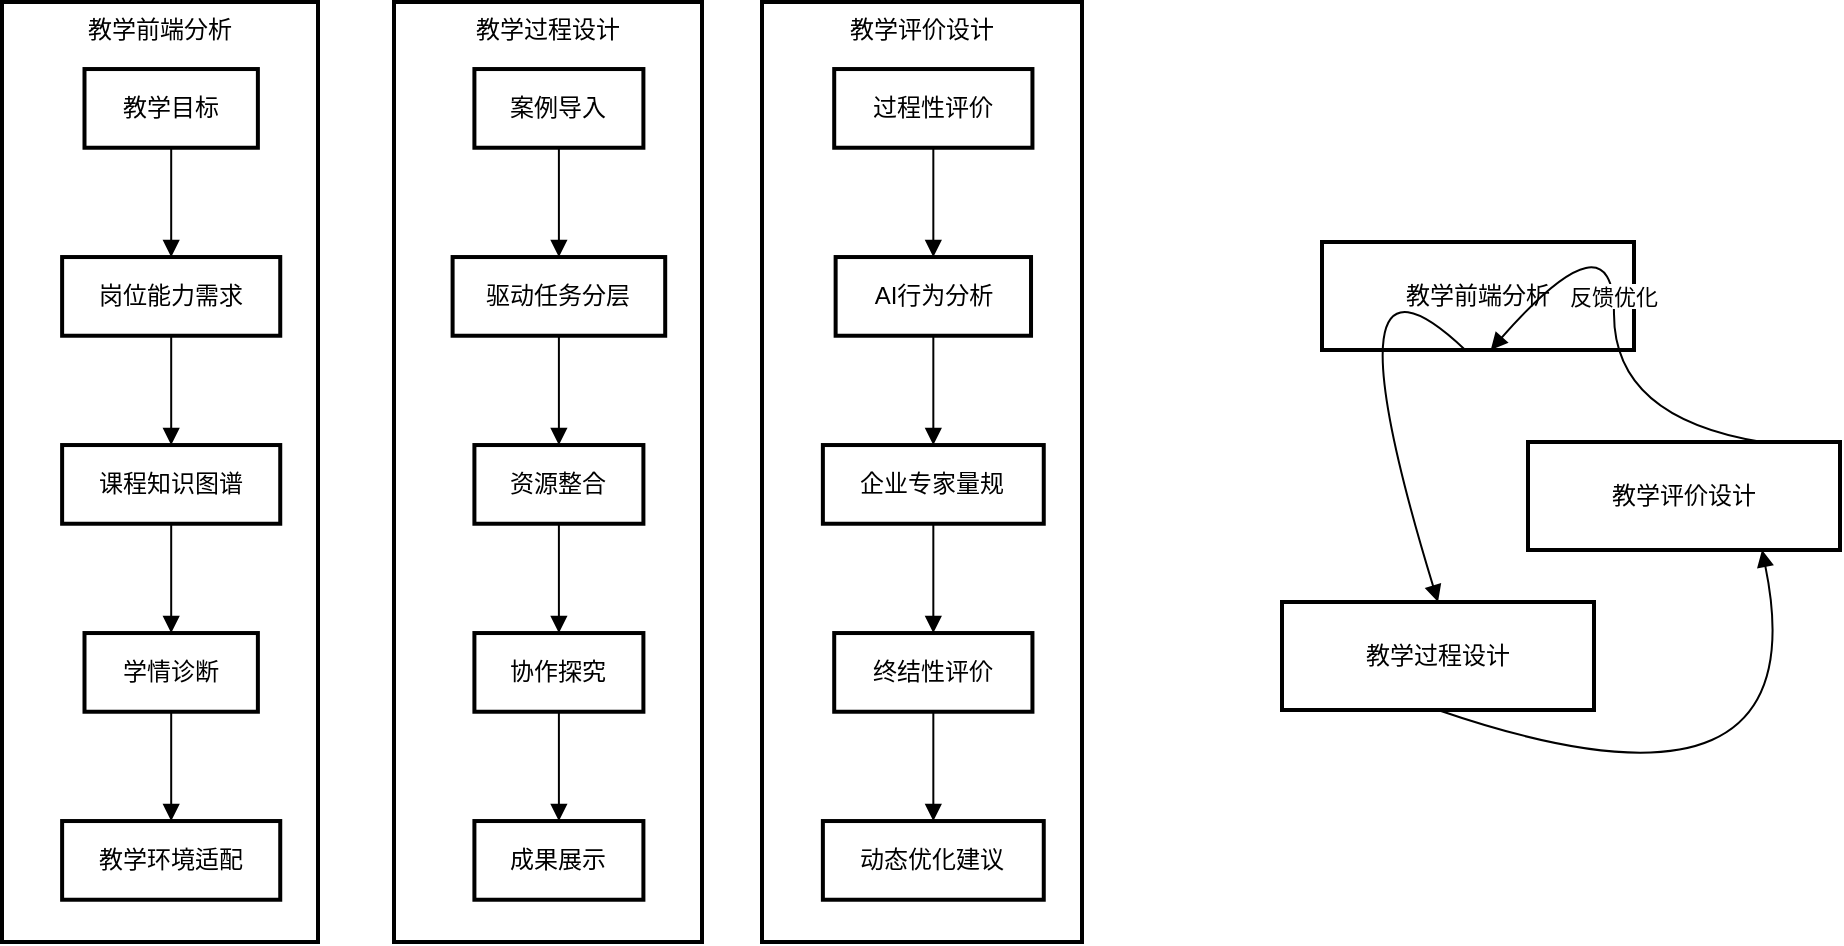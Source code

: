 <mxfile version="26.0.10">
  <diagram name="第 1 页" id="5LdNMxeZxCJ3djQmPmpc">
    <mxGraphModel dx="1723" dy="720" grid="1" gridSize="10" guides="1" tooltips="1" connect="1" arrows="1" fold="1" page="1" pageScale="1" pageWidth="1169" pageHeight="827" math="0" shadow="0">
      <root>
        <mxCell id="0" />
        <mxCell id="1" parent="0" />
        <mxCell id="gU23In4gm5cuZfsaVs3h-1" value="教学评价设计" style="whiteSpace=wrap;strokeWidth=2;verticalAlign=top;" vertex="1" parent="1">
          <mxGeometry x="480" y="20" width="160" height="470" as="geometry" />
        </mxCell>
        <mxCell id="gU23In4gm5cuZfsaVs3h-2" value="过程性评价" style="whiteSpace=wrap;strokeWidth=2;" vertex="1" parent="gU23In4gm5cuZfsaVs3h-1">
          <mxGeometry x="36.106" y="33.519" width="99.115" height="39.349" as="geometry" />
        </mxCell>
        <mxCell id="gU23In4gm5cuZfsaVs3h-3" value="AI行为分析" style="whiteSpace=wrap;strokeWidth=2;" vertex="1" parent="gU23In4gm5cuZfsaVs3h-1">
          <mxGeometry x="36.814" y="127.519" width="97.699" height="39.349" as="geometry" />
        </mxCell>
        <mxCell id="gU23In4gm5cuZfsaVs3h-4" value="企业专家量规" style="whiteSpace=wrap;strokeWidth=2;" vertex="1" parent="gU23In4gm5cuZfsaVs3h-1">
          <mxGeometry x="30.442" y="221.519" width="110.442" height="39.349" as="geometry" />
        </mxCell>
        <mxCell id="gU23In4gm5cuZfsaVs3h-5" value="终结性评价" style="whiteSpace=wrap;strokeWidth=2;" vertex="1" parent="gU23In4gm5cuZfsaVs3h-1">
          <mxGeometry x="36.106" y="315.519" width="99.115" height="39.349" as="geometry" />
        </mxCell>
        <mxCell id="gU23In4gm5cuZfsaVs3h-6" value="动态优化建议" style="whiteSpace=wrap;strokeWidth=2;" vertex="1" parent="gU23In4gm5cuZfsaVs3h-1">
          <mxGeometry x="30.442" y="409.519" width="110.442" height="39.349" as="geometry" />
        </mxCell>
        <mxCell id="gU23In4gm5cuZfsaVs3h-7" value="" style="curved=1;startArrow=none;endArrow=block;exitX=0.5;exitY=0.99;entryX=0.5;entryY=-0.01;rounded=0;" edge="1" parent="gU23In4gm5cuZfsaVs3h-1" source="gU23In4gm5cuZfsaVs3h-2" target="gU23In4gm5cuZfsaVs3h-3">
          <mxGeometry relative="1" as="geometry">
            <Array as="points" />
          </mxGeometry>
        </mxCell>
        <mxCell id="gU23In4gm5cuZfsaVs3h-8" value="" style="curved=1;startArrow=none;endArrow=block;exitX=0.5;exitY=0.99;entryX=0.5;entryY=-0.01;rounded=0;" edge="1" parent="gU23In4gm5cuZfsaVs3h-1" source="gU23In4gm5cuZfsaVs3h-3" target="gU23In4gm5cuZfsaVs3h-4">
          <mxGeometry relative="1" as="geometry">
            <Array as="points" />
          </mxGeometry>
        </mxCell>
        <mxCell id="gU23In4gm5cuZfsaVs3h-9" value="" style="curved=1;startArrow=none;endArrow=block;exitX=0.5;exitY=0.99;entryX=0.5;entryY=-0.01;rounded=0;" edge="1" parent="gU23In4gm5cuZfsaVs3h-1" source="gU23In4gm5cuZfsaVs3h-4" target="gU23In4gm5cuZfsaVs3h-5">
          <mxGeometry relative="1" as="geometry">
            <Array as="points" />
          </mxGeometry>
        </mxCell>
        <mxCell id="gU23In4gm5cuZfsaVs3h-10" value="" style="curved=1;startArrow=none;endArrow=block;exitX=0.5;exitY=0.99;entryX=0.5;entryY=-0.01;rounded=0;" edge="1" parent="gU23In4gm5cuZfsaVs3h-1" source="gU23In4gm5cuZfsaVs3h-5" target="gU23In4gm5cuZfsaVs3h-6">
          <mxGeometry relative="1" as="geometry">
            <Array as="points" />
          </mxGeometry>
        </mxCell>
        <mxCell id="gU23In4gm5cuZfsaVs3h-11" value="教学过程设计" style="whiteSpace=wrap;strokeWidth=2;verticalAlign=top;" vertex="1" parent="1">
          <mxGeometry x="296" y="20" width="154" height="470" as="geometry" />
        </mxCell>
        <mxCell id="gU23In4gm5cuZfsaVs3h-12" value="案例导入" style="whiteSpace=wrap;strokeWidth=2;" vertex="1" parent="gU23In4gm5cuZfsaVs3h-11">
          <mxGeometry x="40.204" y="33.519" width="84.496" height="39.349" as="geometry" />
        </mxCell>
        <mxCell id="gU23In4gm5cuZfsaVs3h-13" value="驱动任务分层" style="whiteSpace=wrap;strokeWidth=2;" vertex="1" parent="gU23In4gm5cuZfsaVs3h-11">
          <mxGeometry x="29.301" y="127.519" width="106.301" height="39.349" as="geometry" />
        </mxCell>
        <mxCell id="gU23In4gm5cuZfsaVs3h-14" value="资源整合" style="whiteSpace=wrap;strokeWidth=2;" vertex="1" parent="gU23In4gm5cuZfsaVs3h-11">
          <mxGeometry x="40.204" y="221.519" width="84.496" height="39.349" as="geometry" />
        </mxCell>
        <mxCell id="gU23In4gm5cuZfsaVs3h-15" value="协作探究" style="whiteSpace=wrap;strokeWidth=2;" vertex="1" parent="gU23In4gm5cuZfsaVs3h-11">
          <mxGeometry x="40.204" y="315.519" width="84.496" height="39.349" as="geometry" />
        </mxCell>
        <mxCell id="gU23In4gm5cuZfsaVs3h-16" value="成果展示" style="whiteSpace=wrap;strokeWidth=2;" vertex="1" parent="gU23In4gm5cuZfsaVs3h-11">
          <mxGeometry x="40.204" y="409.519" width="84.496" height="39.349" as="geometry" />
        </mxCell>
        <mxCell id="gU23In4gm5cuZfsaVs3h-17" value="" style="curved=1;startArrow=none;endArrow=block;exitX=0.5;exitY=0.99;entryX=0.5;entryY=-0.01;rounded=0;" edge="1" parent="gU23In4gm5cuZfsaVs3h-11" source="gU23In4gm5cuZfsaVs3h-12" target="gU23In4gm5cuZfsaVs3h-13">
          <mxGeometry relative="1" as="geometry">
            <Array as="points" />
          </mxGeometry>
        </mxCell>
        <mxCell id="gU23In4gm5cuZfsaVs3h-18" value="" style="curved=1;startArrow=none;endArrow=block;exitX=0.5;exitY=0.99;entryX=0.5;entryY=-0.01;rounded=0;" edge="1" parent="gU23In4gm5cuZfsaVs3h-11" source="gU23In4gm5cuZfsaVs3h-13" target="gU23In4gm5cuZfsaVs3h-14">
          <mxGeometry relative="1" as="geometry">
            <Array as="points" />
          </mxGeometry>
        </mxCell>
        <mxCell id="gU23In4gm5cuZfsaVs3h-19" value="" style="curved=1;startArrow=none;endArrow=block;exitX=0.5;exitY=0.99;entryX=0.5;entryY=-0.01;rounded=0;" edge="1" parent="gU23In4gm5cuZfsaVs3h-11" source="gU23In4gm5cuZfsaVs3h-14" target="gU23In4gm5cuZfsaVs3h-15">
          <mxGeometry relative="1" as="geometry">
            <Array as="points" />
          </mxGeometry>
        </mxCell>
        <mxCell id="gU23In4gm5cuZfsaVs3h-20" value="" style="curved=1;startArrow=none;endArrow=block;exitX=0.5;exitY=0.99;entryX=0.5;entryY=-0.01;rounded=0;" edge="1" parent="gU23In4gm5cuZfsaVs3h-11" source="gU23In4gm5cuZfsaVs3h-15" target="gU23In4gm5cuZfsaVs3h-16">
          <mxGeometry relative="1" as="geometry">
            <Array as="points" />
          </mxGeometry>
        </mxCell>
        <mxCell id="gU23In4gm5cuZfsaVs3h-21" value="教学前端分析" style="whiteSpace=wrap;strokeWidth=2;verticalAlign=top;" vertex="1" parent="1">
          <mxGeometry x="100" y="20" width="158" height="470" as="geometry" />
        </mxCell>
        <mxCell id="gU23In4gm5cuZfsaVs3h-22" value="教学目标" style="whiteSpace=wrap;strokeWidth=2;" vertex="1" parent="gU23In4gm5cuZfsaVs3h-21">
          <mxGeometry x="41.248" y="33.519" width="86.69" height="39.349" as="geometry" />
        </mxCell>
        <mxCell id="gU23In4gm5cuZfsaVs3h-23" value="岗位能力需求" style="whiteSpace=wrap;strokeWidth=2;" vertex="1" parent="gU23In4gm5cuZfsaVs3h-21">
          <mxGeometry x="30.062" y="127.519" width="109.062" height="39.349" as="geometry" />
        </mxCell>
        <mxCell id="gU23In4gm5cuZfsaVs3h-24" value="课程知识图谱" style="whiteSpace=wrap;strokeWidth=2;" vertex="1" parent="gU23In4gm5cuZfsaVs3h-21">
          <mxGeometry x="30.062" y="221.519" width="109.062" height="39.349" as="geometry" />
        </mxCell>
        <mxCell id="gU23In4gm5cuZfsaVs3h-25" value="学情诊断" style="whiteSpace=wrap;strokeWidth=2;" vertex="1" parent="gU23In4gm5cuZfsaVs3h-21">
          <mxGeometry x="41.248" y="315.519" width="86.69" height="39.349" as="geometry" />
        </mxCell>
        <mxCell id="gU23In4gm5cuZfsaVs3h-26" value="教学环境适配" style="whiteSpace=wrap;strokeWidth=2;" vertex="1" parent="gU23In4gm5cuZfsaVs3h-21">
          <mxGeometry x="30.062" y="409.519" width="109.062" height="39.349" as="geometry" />
        </mxCell>
        <mxCell id="gU23In4gm5cuZfsaVs3h-27" value="" style="curved=1;startArrow=none;endArrow=block;exitX=0.5;exitY=0.99;entryX=0.5;entryY=-0.01;rounded=0;" edge="1" parent="gU23In4gm5cuZfsaVs3h-21" source="gU23In4gm5cuZfsaVs3h-22" target="gU23In4gm5cuZfsaVs3h-23">
          <mxGeometry relative="1" as="geometry">
            <Array as="points" />
          </mxGeometry>
        </mxCell>
        <mxCell id="gU23In4gm5cuZfsaVs3h-28" value="" style="curved=1;startArrow=none;endArrow=block;exitX=0.5;exitY=0.99;entryX=0.5;entryY=-0.01;rounded=0;" edge="1" parent="gU23In4gm5cuZfsaVs3h-21" source="gU23In4gm5cuZfsaVs3h-23" target="gU23In4gm5cuZfsaVs3h-24">
          <mxGeometry relative="1" as="geometry">
            <Array as="points" />
          </mxGeometry>
        </mxCell>
        <mxCell id="gU23In4gm5cuZfsaVs3h-29" value="" style="curved=1;startArrow=none;endArrow=block;exitX=0.5;exitY=0.99;entryX=0.5;entryY=-0.01;rounded=0;" edge="1" parent="gU23In4gm5cuZfsaVs3h-21" source="gU23In4gm5cuZfsaVs3h-24" target="gU23In4gm5cuZfsaVs3h-25">
          <mxGeometry relative="1" as="geometry">
            <Array as="points" />
          </mxGeometry>
        </mxCell>
        <mxCell id="gU23In4gm5cuZfsaVs3h-30" value="" style="curved=1;startArrow=none;endArrow=block;exitX=0.5;exitY=0.99;entryX=0.5;entryY=-0.01;rounded=0;" edge="1" parent="gU23In4gm5cuZfsaVs3h-21" source="gU23In4gm5cuZfsaVs3h-25" target="gU23In4gm5cuZfsaVs3h-26">
          <mxGeometry relative="1" as="geometry">
            <Array as="points" />
          </mxGeometry>
        </mxCell>
        <mxCell id="gU23In4gm5cuZfsaVs3h-31" value="教学前端分析" style="whiteSpace=wrap;strokeWidth=2;" vertex="1" parent="1">
          <mxGeometry x="760" y="140" width="156" height="54" as="geometry" />
        </mxCell>
        <mxCell id="gU23In4gm5cuZfsaVs3h-32" value="教学过程设计" style="whiteSpace=wrap;strokeWidth=2;" vertex="1" parent="1">
          <mxGeometry x="740" y="320" width="156" height="54" as="geometry" />
        </mxCell>
        <mxCell id="gU23In4gm5cuZfsaVs3h-33" value="教学评价设计" style="whiteSpace=wrap;strokeWidth=2;" vertex="1" parent="1">
          <mxGeometry x="863" y="240" width="156" height="54" as="geometry" />
        </mxCell>
        <mxCell id="gU23In4gm5cuZfsaVs3h-34" value="" style="curved=1;startArrow=none;endArrow=block;exitX=0.46;exitY=0.99;entryX=0.5;entryY=0;rounded=0;" edge="1" parent="1" source="gU23In4gm5cuZfsaVs3h-31" target="gU23In4gm5cuZfsaVs3h-32">
          <mxGeometry relative="1" as="geometry">
            <Array as="points">
              <mxPoint x="758" y="124" />
            </Array>
          </mxGeometry>
        </mxCell>
        <mxCell id="gU23In4gm5cuZfsaVs3h-35" value="" style="curved=1;startArrow=none;endArrow=block;exitX=0.5;exitY=1;entryX=0.75;entryY=1;rounded=0;entryDx=0;entryDy=0;" edge="1" parent="1" source="gU23In4gm5cuZfsaVs3h-32" target="gU23In4gm5cuZfsaVs3h-33">
          <mxGeometry relative="1" as="geometry">
            <Array as="points">
              <mxPoint x="1010" y="440" />
            </Array>
          </mxGeometry>
        </mxCell>
        <mxCell id="gU23In4gm5cuZfsaVs3h-36" value="反馈优化" style="curved=1;startArrow=none;endArrow=block;exitX=0.75;exitY=0;entryX=0.54;entryY=0.99;rounded=0;" edge="1" parent="1" source="gU23In4gm5cuZfsaVs3h-33" target="gU23In4gm5cuZfsaVs3h-31">
          <mxGeometry relative="1" as="geometry">
            <Array as="points">
              <mxPoint x="906" y="228" />
              <mxPoint x="906" y="124" />
            </Array>
          </mxGeometry>
        </mxCell>
      </root>
    </mxGraphModel>
  </diagram>
</mxfile>
